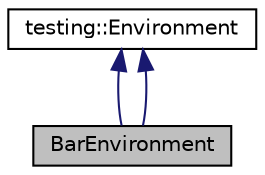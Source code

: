 digraph "BarEnvironment"
{
 // LATEX_PDF_SIZE
  edge [fontname="Helvetica",fontsize="10",labelfontname="Helvetica",labelfontsize="10"];
  node [fontname="Helvetica",fontsize="10",shape=record];
  Node1 [label="BarEnvironment",height=0.2,width=0.4,color="black", fillcolor="grey75", style="filled", fontcolor="black",tooltip=" "];
  Node2 -> Node1 [dir="back",color="midnightblue",fontsize="10",style="solid",fontname="Helvetica"];
  Node2 [label="testing::Environment",height=0.2,width=0.4,color="black", fillcolor="white", style="filled",URL="$classtesting_1_1Environment.html",tooltip=" "];
  Node2 -> Node1 [dir="back",color="midnightblue",fontsize="10",style="solid",fontname="Helvetica"];
}

